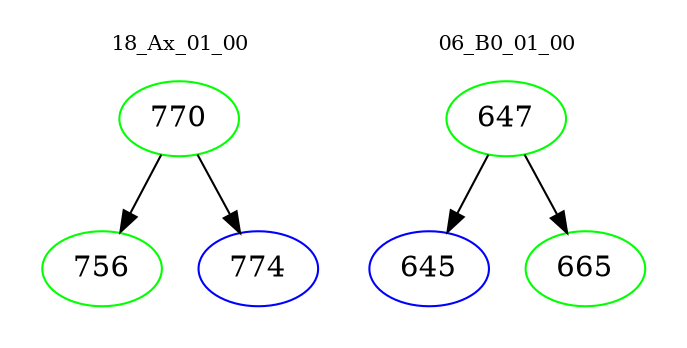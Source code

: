 digraph{
subgraph cluster_0 {
color = white
label = "18_Ax_01_00";
fontsize=10;
T0_770 [label="770", color="green"]
T0_770 -> T0_756 [color="black"]
T0_756 [label="756", color="green"]
T0_770 -> T0_774 [color="black"]
T0_774 [label="774", color="blue"]
}
subgraph cluster_1 {
color = white
label = "06_B0_01_00";
fontsize=10;
T1_647 [label="647", color="green"]
T1_647 -> T1_645 [color="black"]
T1_645 [label="645", color="blue"]
T1_647 -> T1_665 [color="black"]
T1_665 [label="665", color="green"]
}
}

